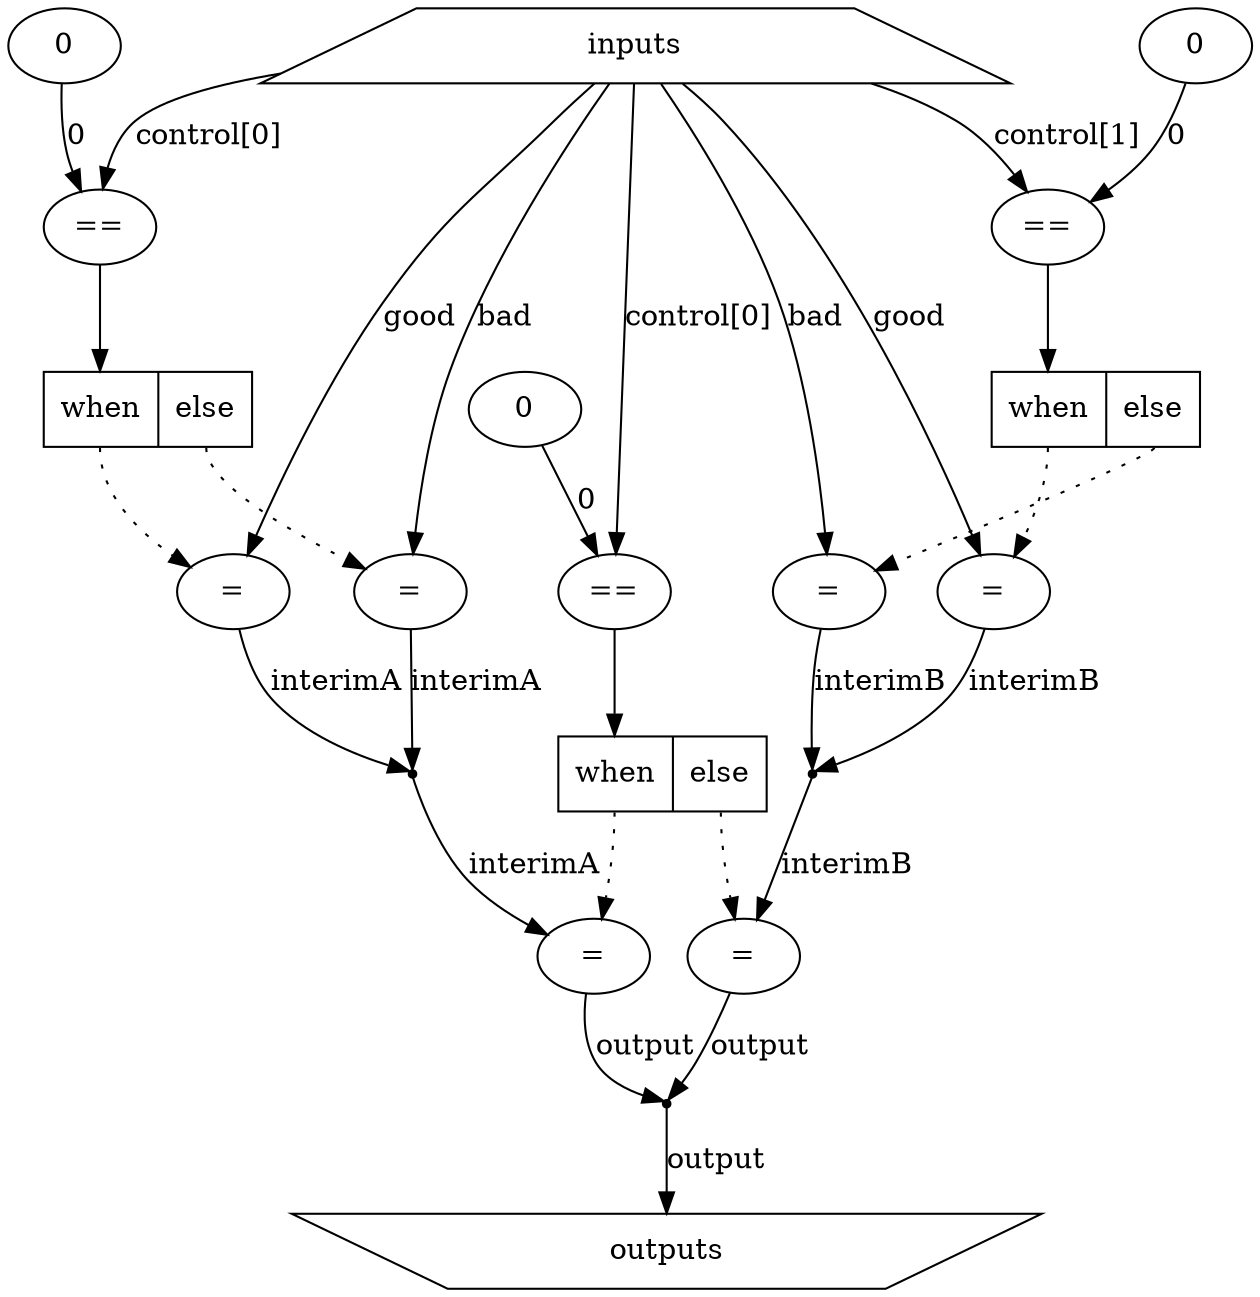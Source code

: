 digraph {
	inputs [shape=trapezium, width=5]
	outputs [shape=invtrapezium, width=5]
	when_else_1 [shape=record, label="<f0> when|<f1> else"]
	when_else_2 [shape=record, label="<f0> when|<f1> else"]
	when_else_3 [shape=record, label="<f0> when|<f1> else"]
	comb_assign_1 [label="="]
	comb_assign_2 [label="="]
	comb_assign_3 [label="="]
	comb_assign_4 [label="="]
	comb_assign_5 [label="="]
	comb_assign_6 [label="="]
	cmp_1 [label="=="]
	cmp_2 [label="=="]
	cmp_3 [label="=="]
	constant_value_1 [label="0"]
	constant_value_2 [label="0"]
	constant_value_3 [label="0"]
	merge_1 [label="", shape=point];
	merge_2 [label="", shape=point];
	merge_3 [label="", shape=point];

	inputs -> cmp_1 [label="control[0]"];
	constant_value_1 -> cmp_1 [label="0"];
	cmp_1 -> when_else_1:f0;

	inputs -> cmp_2 [label="control[1]"];
	constant_value_2 -> cmp_2 [label="0"];
	cmp_2 -> when_else_2:f0;

	inputs -> cmp_3 [label="control[0]"];
	constant_value_3 -> cmp_3 [label="0"];
	cmp_3 -> when_else_3:f0;

	inputs -> comb_assign_1 [label="good"];
	comb_assign_1 -> merge_1 [label="interimA"];
	merge_1 -> comb_assign_5 [label="interimA"];
	comb_assign_5 -> merge_3 [label="output"];
	merge_3 -> outputs [label="output"];
	when_else_1:f0 -> comb_assign_1 [style=dotted];

	inputs -> comb_assign_2 [label="bad"];
	comb_assign_2 -> merge_1 [label="interimA"];
	when_else_1:f1 -> comb_assign_2 [style=dotted];

	inputs -> comb_assign_3 [label="good"];
	comb_assign_3 -> merge_2 [label="interimB"];
	merge_2 -> comb_assign_6 [label="interimB"];
	when_else_2:f0 -> comb_assign_3 [style=dotted];

	inputs -> comb_assign_4 [label="bad"];
	comb_assign_4 -> merge_2 [label="interimB"];
	comb_assign_6 -> merge_3 [label="output"];
	when_else_2:f1 -> comb_assign_4 [style=dotted];

	when_else_3:f0 -> comb_assign_5 [style=dotted];
	when_else_3:f1 -> comb_assign_6 [style=dotted];
}